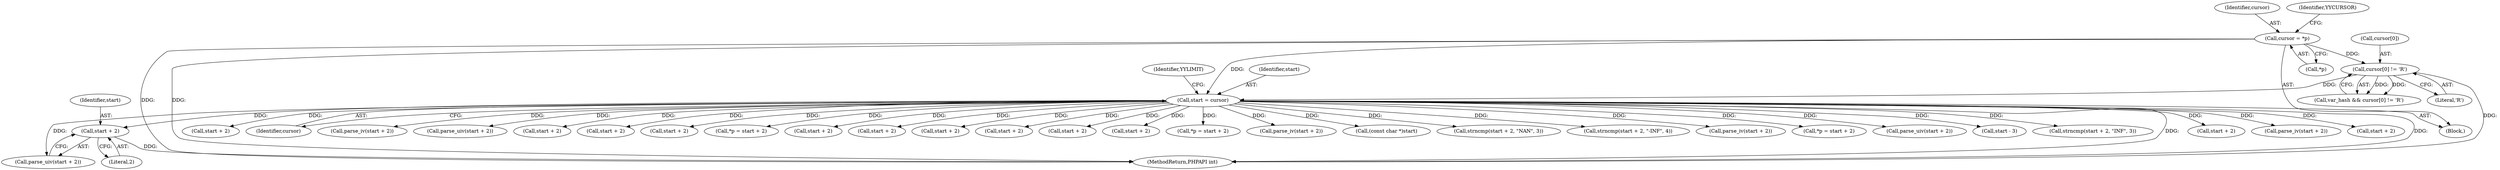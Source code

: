 digraph "0_php-src_6a7cc8ff85827fa9ac715b3a83c2d9147f33cd43?w=1_2@pointer" {
"1000491" [label="(Call,start + 2)"];
"1000142" [label="(Call,start = cursor)"];
"1000133" [label="(Call,cursor[0] != 'R')"];
"1000119" [label="(Call,cursor = *p)"];
"1000965" [label="(Call,start + 2)"];
"1000137" [label="(Literal,'R')"];
"1000120" [label="(Identifier,cursor)"];
"1001983" [label="(Call,start - 3)"];
"1001857" [label="(Call,strncmp(start + 2, \"INF\", 3))"];
"1001264" [label="(Call,start + 2)"];
"1000490" [label="(Call,parse_uiv(start + 2))"];
"1002101" [label="(Call,parse_iv(start + 2))"];
"1000121" [label="(Call,*p)"];
"1000151" [label="(Identifier,YYLIMIT)"];
"1002102" [label="(Call,start + 2)"];
"1000491" [label="(Call,start + 2)"];
"1001858" [label="(Call,start + 2)"];
"1000144" [label="(Identifier,cursor)"];
"1000492" [label="(Identifier,start)"];
"1000119" [label="(Call,cursor = *p)"];
"1000964" [label="(Call,parse_iv(start + 2))"];
"1001263" [label="(Call,parse_uiv(start + 2))"];
"1000125" [label="(Identifier,YYCURSOR)"];
"1002218" [label="(Call,start + 2)"];
"1000143" [label="(Identifier,start)"];
"1001092" [label="(Call,start + 2)"];
"1000131" [label="(Call,var_hash && cursor[0] != 'R')"];
"1000493" [label="(Literal,2)"];
"1000110" [label="(Block,)"];
"1001105" [label="(Call,*p = start + 2)"];
"1001872" [label="(Call,start + 2)"];
"1002361" [label="(Call,start + 2)"];
"1000133" [label="(Call,cursor[0] != 'R')"];
"1001844" [label="(Call,start + 2)"];
"1000511" [label="(Call,start + 2)"];
"1001280" [label="(Call,start + 2)"];
"1000134" [label="(Call,cursor[0])"];
"1001108" [label="(Call,start + 2)"];
"1001277" [label="(Call,*p = start + 2)"];
"1002217" [label="(Call,parse_iv(start + 2))"];
"1001631" [label="(Call,(const char *)start)"];
"1001843" [label="(Call,strncmp(start + 2, \"NAN\", 3))"];
"1000142" [label="(Call,start = cursor)"];
"1002403" [label="(MethodReturn,PHPAPI int)"];
"1001871" [label="(Call,strncmp(start + 2, \"-INF\", 4))"];
"1002360" [label="(Call,parse_iv(start + 2))"];
"1000508" [label="(Call,*p = start + 2)"];
"1001091" [label="(Call,parse_uiv(start + 2))"];
"1000491" -> "1000490"  [label="AST: "];
"1000491" -> "1000493"  [label="CFG: "];
"1000492" -> "1000491"  [label="AST: "];
"1000493" -> "1000491"  [label="AST: "];
"1000490" -> "1000491"  [label="CFG: "];
"1000491" -> "1002403"  [label="DDG: "];
"1000142" -> "1000491"  [label="DDG: "];
"1000142" -> "1000110"  [label="AST: "];
"1000142" -> "1000144"  [label="CFG: "];
"1000143" -> "1000142"  [label="AST: "];
"1000144" -> "1000142"  [label="AST: "];
"1000151" -> "1000142"  [label="CFG: "];
"1000142" -> "1002403"  [label="DDG: "];
"1000142" -> "1002403"  [label="DDG: "];
"1000133" -> "1000142"  [label="DDG: "];
"1000119" -> "1000142"  [label="DDG: "];
"1000142" -> "1000490"  [label="DDG: "];
"1000142" -> "1000508"  [label="DDG: "];
"1000142" -> "1000511"  [label="DDG: "];
"1000142" -> "1000964"  [label="DDG: "];
"1000142" -> "1000965"  [label="DDG: "];
"1000142" -> "1001091"  [label="DDG: "];
"1000142" -> "1001092"  [label="DDG: "];
"1000142" -> "1001105"  [label="DDG: "];
"1000142" -> "1001108"  [label="DDG: "];
"1000142" -> "1001263"  [label="DDG: "];
"1000142" -> "1001264"  [label="DDG: "];
"1000142" -> "1001277"  [label="DDG: "];
"1000142" -> "1001280"  [label="DDG: "];
"1000142" -> "1001631"  [label="DDG: "];
"1000142" -> "1001843"  [label="DDG: "];
"1000142" -> "1001844"  [label="DDG: "];
"1000142" -> "1001857"  [label="DDG: "];
"1000142" -> "1001858"  [label="DDG: "];
"1000142" -> "1001871"  [label="DDG: "];
"1000142" -> "1001872"  [label="DDG: "];
"1000142" -> "1001983"  [label="DDG: "];
"1000142" -> "1002101"  [label="DDG: "];
"1000142" -> "1002102"  [label="DDG: "];
"1000142" -> "1002217"  [label="DDG: "];
"1000142" -> "1002218"  [label="DDG: "];
"1000142" -> "1002360"  [label="DDG: "];
"1000142" -> "1002361"  [label="DDG: "];
"1000133" -> "1000131"  [label="AST: "];
"1000133" -> "1000137"  [label="CFG: "];
"1000134" -> "1000133"  [label="AST: "];
"1000137" -> "1000133"  [label="AST: "];
"1000131" -> "1000133"  [label="CFG: "];
"1000133" -> "1002403"  [label="DDG: "];
"1000133" -> "1000131"  [label="DDG: "];
"1000133" -> "1000131"  [label="DDG: "];
"1000119" -> "1000133"  [label="DDG: "];
"1000119" -> "1000110"  [label="AST: "];
"1000119" -> "1000121"  [label="CFG: "];
"1000120" -> "1000119"  [label="AST: "];
"1000121" -> "1000119"  [label="AST: "];
"1000125" -> "1000119"  [label="CFG: "];
"1000119" -> "1002403"  [label="DDG: "];
"1000119" -> "1002403"  [label="DDG: "];
}
